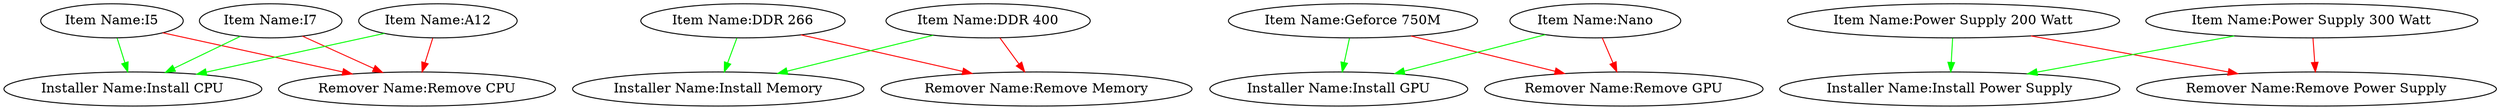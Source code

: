 Digraph tas {
"Item Name:I5" ->"Installer Name:Install CPU"[color=green];
"Item Name:I5" ->"Remover Name:Remove CPU"[color=red];
"Item Name:I7" ->"Installer Name:Install CPU"[color=green];
"Item Name:I7" ->"Remover Name:Remove CPU"[color=red];
"Item Name:A12" ->"Installer Name:Install CPU"[color=green];
"Item Name:A12" ->"Remover Name:Remove CPU"[color=red];
"Item Name:DDR 266" ->"Installer Name:Install Memory"[color=green];
"Item Name:DDR 266" ->"Remover Name:Remove Memory"[color=red];
"Item Name:DDR 400" ->"Installer Name:Install Memory"[color=green];
"Item Name:DDR 400" ->"Remover Name:Remove Memory"[color=red];
"Item Name:Geforce 750M" ->"Installer Name:Install GPU"[color=green];
"Item Name:Geforce 750M" ->"Remover Name:Remove GPU"[color=red];
"Item Name:Nano" ->"Installer Name:Install GPU"[color=green];
"Item Name:Nano" ->"Remover Name:Remove GPU"[color=red];
"Item Name:Power Supply 200 Watt" ->"Installer Name:Install Power Supply"[color=green];
"Item Name:Power Supply 200 Watt" ->"Remover Name:Remove Power Supply"[color=red];
"Item Name:Power Supply 300 Watt" ->"Installer Name:Install Power Supply"[color=green];
"Item Name:Power Supply 300 Watt" ->"Remover Name:Remove Power Supply"[color=red];
}
